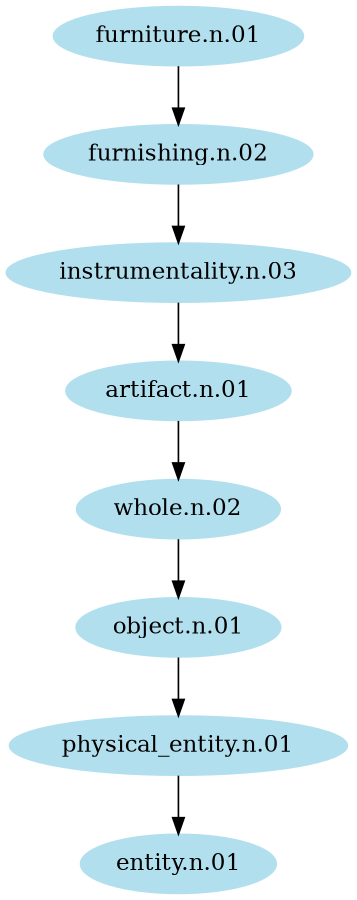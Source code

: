 digraph unix {
	node [color=lightblue2 style=filled]
	size="6,6"
	"furniture.n.01" -> "furnishing.n.02"
	"furnishing.n.02" -> "instrumentality.n.03"
	"instrumentality.n.03" -> "artifact.n.01"
	"artifact.n.01" -> "whole.n.02"
	"whole.n.02" -> "object.n.01"
	"object.n.01" -> "physical_entity.n.01"
	"physical_entity.n.01" -> "entity.n.01"
}
